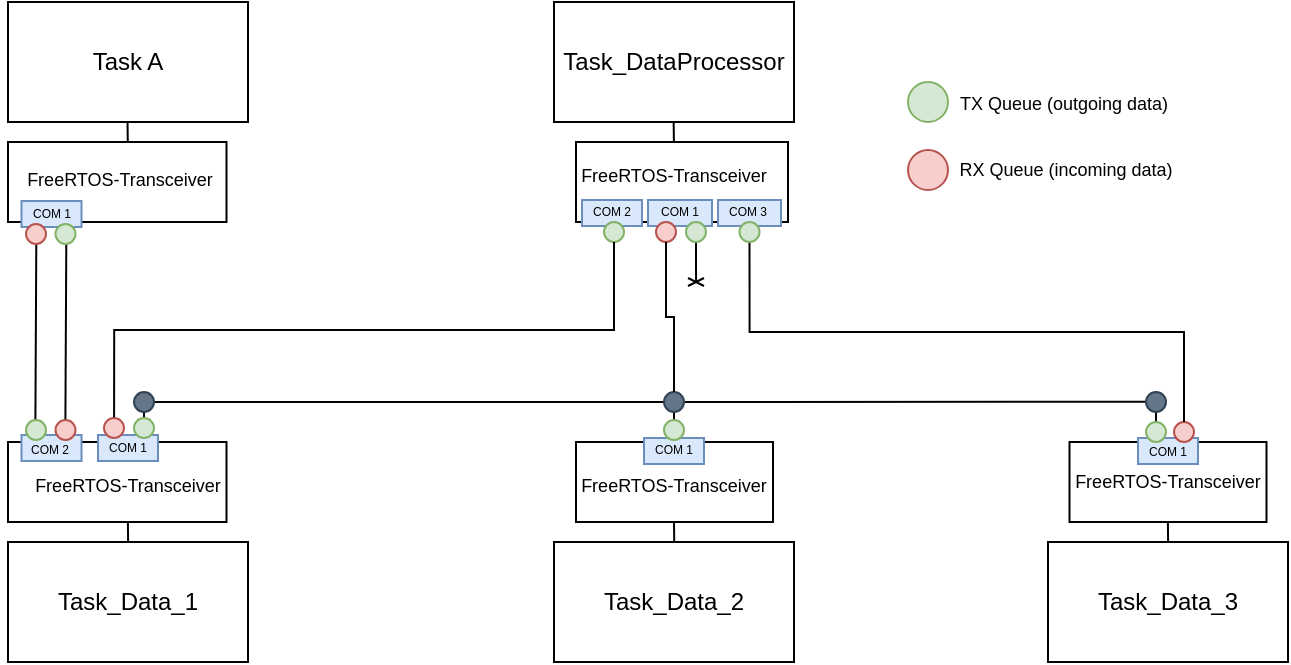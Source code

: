 <mxfile version="18.1.1" type="device" pages="2"><diagram id="V23tcs_X3Ky67yqNojFT" name="Page-1"><mxGraphModel dx="2062" dy="998" grid="0" gridSize="10" guides="1" tooltips="1" connect="1" arrows="1" fold="1" page="1" pageScale="1" pageWidth="827" pageHeight="1169" math="0" shadow="0"><root><mxCell id="0"/><mxCell id="1" parent="0"/><mxCell id="t3AZtbvC5eDyn3yBImsf-77" value="" style="endArrow=none;html=1;rounded=0;fontSize=9;exitX=0.47;exitY=-0.002;exitDx=0;exitDy=0;entryX=0.515;entryY=0.928;entryDx=0;entryDy=0;entryPerimeter=0;exitPerimeter=0;" parent="1" edge="1"><mxGeometry width="50" height="50" relative="1" as="geometry"><mxPoint x="108.7" y="528.98" as="sourcePoint"/><mxPoint x="109.15" y="440.28" as="targetPoint"/></mxGeometry></mxCell><mxCell id="t3AZtbvC5eDyn3yBImsf-76" value="" style="endArrow=none;html=1;rounded=0;fontSize=9;exitX=0.47;exitY=-0.002;exitDx=0;exitDy=0;entryX=0.515;entryY=0.928;entryDx=0;entryDy=0;entryPerimeter=0;exitPerimeter=0;" parent="1" source="t3AZtbvC5eDyn3yBImsf-74" target="t3AZtbvC5eDyn3yBImsf-72" edge="1"><mxGeometry width="50" height="50" relative="1" as="geometry"><mxPoint x="170" y="530" as="sourcePoint"/><mxPoint x="220" y="480" as="targetPoint"/></mxGeometry></mxCell><mxCell id="t3AZtbvC5eDyn3yBImsf-34" value="" style="endArrow=none;html=1;rounded=0;fontSize=9;entryX=0.5;entryY=1;entryDx=0;entryDy=0;exitX=0.503;exitY=0.443;exitDx=0;exitDy=0;exitPerimeter=0;" parent="1" edge="1"><mxGeometry width="50" height="50" relative="1" as="geometry"><mxPoint x="424.024" y="459.772" as="sourcePoint"/><mxPoint x="424" y="440" as="targetPoint"/></mxGeometry></mxCell><mxCell id="t3AZtbvC5eDyn3yBImsf-30" value="" style="endArrow=none;html=1;rounded=0;fontSize=9;exitX=0.5;exitY=0;exitDx=0;exitDy=0;" parent="1" edge="1"><mxGeometry width="50" height="50" relative="1" as="geometry"><mxPoint x="654" y="538.0" as="sourcePoint"/><mxPoint x="654" y="523.0" as="targetPoint"/></mxGeometry></mxCell><mxCell id="t3AZtbvC5eDyn3yBImsf-24" value="" style="endArrow=none;html=1;rounded=0;fontSize=9;exitX=0.5;exitY=0;exitDx=0;exitDy=0;entryX=0.5;entryY=1;entryDx=0;entryDy=0;" parent="1" source="t3AZtbvC5eDyn3yBImsf-22" target="t3AZtbvC5eDyn3yBImsf-25" edge="1"><mxGeometry width="50" height="50" relative="1" as="geometry"><mxPoint x="180" y="550" as="sourcePoint"/><mxPoint x="140" y="520" as="targetPoint"/></mxGeometry></mxCell><mxCell id="t3AZtbvC5eDyn3yBImsf-26" value="" style="endArrow=none;html=1;rounded=0;fontSize=9;exitX=0.5;exitY=0;exitDx=0;exitDy=0;" parent="1" source="t3AZtbvC5eDyn3yBImsf-23" edge="1"><mxGeometry width="50" height="50" relative="1" as="geometry"><mxPoint x="410" y="580" as="sourcePoint"/><mxPoint x="413" y="520" as="targetPoint"/></mxGeometry></mxCell><mxCell id="t3AZtbvC5eDyn3yBImsf-1" value="Task_DataProcessor" style="rounded=0;whiteSpace=wrap;html=1;" parent="1" vertex="1"><mxGeometry x="353" y="320" width="120" height="60" as="geometry"/></mxCell><mxCell id="t3AZtbvC5eDyn3yBImsf-2" value="Task_Data_2" style="rounded=0;whiteSpace=wrap;html=1;" parent="1" vertex="1"><mxGeometry x="353" y="590" width="120" height="60" as="geometry"/></mxCell><mxCell id="t3AZtbvC5eDyn3yBImsf-4" value="Task A" style="rounded=0;whiteSpace=wrap;html=1;" parent="1" vertex="1"><mxGeometry x="80" y="320" width="120" height="60" as="geometry"/></mxCell><mxCell id="t3AZtbvC5eDyn3yBImsf-5" value="" style="rounded=0;whiteSpace=wrap;html=1;" parent="1" vertex="1"><mxGeometry x="364" y="390" width="106" height="40" as="geometry"/></mxCell><mxCell id="t3AZtbvC5eDyn3yBImsf-6" value="&lt;span style=&quot;&quot;&gt;Task_Data_1&lt;/span&gt;" style="rounded=0;whiteSpace=wrap;html=1;" parent="1" vertex="1"><mxGeometry x="80" y="590" width="120" height="60" as="geometry"/></mxCell><mxCell id="t3AZtbvC5eDyn3yBImsf-7" value="&lt;span style=&quot;&quot;&gt;Task_Data_3&lt;/span&gt;" style="rounded=0;whiteSpace=wrap;html=1;" parent="1" vertex="1"><mxGeometry x="600" y="590" width="120" height="60" as="geometry"/></mxCell><mxCell id="t3AZtbvC5eDyn3yBImsf-8" value="" style="rounded=0;whiteSpace=wrap;html=1;" parent="1" vertex="1"><mxGeometry x="364" y="540" width="98.5" height="40" as="geometry"/></mxCell><mxCell id="t3AZtbvC5eDyn3yBImsf-10" value="" style="rounded=0;whiteSpace=wrap;html=1;" parent="1" vertex="1"><mxGeometry x="80" y="390" width="109.25" height="40" as="geometry"/></mxCell><mxCell id="t3AZtbvC5eDyn3yBImsf-12" value="" style="rounded=0;whiteSpace=wrap;html=1;" parent="1" vertex="1"><mxGeometry x="80" y="540" width="109.25" height="40" as="geometry"/></mxCell><mxCell id="t3AZtbvC5eDyn3yBImsf-13" value="" style="rounded=0;whiteSpace=wrap;html=1;" parent="1" vertex="1"><mxGeometry x="610.75" y="540" width="98.5" height="40" as="geometry"/></mxCell><mxCell id="t3AZtbvC5eDyn3yBImsf-14" value="" style="endArrow=none;html=1;rounded=0;fontSize=9;exitX=0.501;exitY=0.005;exitDx=0;exitDy=0;exitPerimeter=0;" parent="1" source="t3AZtbvC5eDyn3yBImsf-2" edge="1"><mxGeometry width="50" height="50" relative="1" as="geometry"><mxPoint x="480" y="560" as="sourcePoint"/><mxPoint x="413" y="580" as="targetPoint"/></mxGeometry></mxCell><mxCell id="t3AZtbvC5eDyn3yBImsf-15" value="" style="endArrow=none;html=1;rounded=0;fontSize=9;exitX=0.501;exitY=0.005;exitDx=0;exitDy=0;exitPerimeter=0;" parent="1" edge="1"><mxGeometry width="50" height="50" relative="1" as="geometry"><mxPoint x="140.06" y="590" as="sourcePoint"/><mxPoint x="139.94" y="579.7" as="targetPoint"/></mxGeometry></mxCell><mxCell id="t3AZtbvC5eDyn3yBImsf-16" value="" style="endArrow=none;html=1;rounded=0;fontSize=9;exitX=0.501;exitY=0.005;exitDx=0;exitDy=0;exitPerimeter=0;" parent="1" edge="1"><mxGeometry width="50" height="50" relative="1" as="geometry"><mxPoint x="660.06" y="590.3" as="sourcePoint"/><mxPoint x="659.94" y="580" as="targetPoint"/></mxGeometry></mxCell><mxCell id="t3AZtbvC5eDyn3yBImsf-17" value="" style="endArrow=none;html=1;rounded=0;fontSize=9;exitX=0.501;exitY=0.005;exitDx=0;exitDy=0;exitPerimeter=0;" parent="1" edge="1"><mxGeometry width="50" height="50" relative="1" as="geometry"><mxPoint x="139.88" y="390.0" as="sourcePoint"/><mxPoint x="139.76" y="379.7" as="targetPoint"/></mxGeometry></mxCell><mxCell id="t3AZtbvC5eDyn3yBImsf-19" value="" style="endArrow=none;html=1;rounded=0;fontSize=9;exitX=0.501;exitY=0.005;exitDx=0;exitDy=0;exitPerimeter=0;" parent="1" edge="1"><mxGeometry width="50" height="50" relative="1" as="geometry"><mxPoint x="412.95" y="390.3" as="sourcePoint"/><mxPoint x="412.83" y="380" as="targetPoint"/></mxGeometry></mxCell><mxCell id="t3AZtbvC5eDyn3yBImsf-21" value="" style="endArrow=none;html=1;rounded=0;fontSize=9;startArrow=none;entryX=0.859;entryY=0.49;entryDx=0;entryDy=0;entryPerimeter=0;" parent="1" source="t3AZtbvC5eDyn3yBImsf-25" target="t3AZtbvC5eDyn3yBImsf-29" edge="1"><mxGeometry width="50" height="50" relative="1" as="geometry"><mxPoint x="140" y="520" as="sourcePoint"/><mxPoint x="660" y="520" as="targetPoint"/></mxGeometry></mxCell><mxCell id="t3AZtbvC5eDyn3yBImsf-27" value="" style="ellipse;whiteSpace=wrap;html=1;aspect=fixed;fontSize=9;strokeColor=#314354;fillColor=#647687;fontColor=#ffffff;" parent="1" vertex="1"><mxGeometry x="408" y="515" width="10" height="10" as="geometry"/></mxCell><mxCell id="t3AZtbvC5eDyn3yBImsf-29" value="" style="ellipse;whiteSpace=wrap;html=1;aspect=fixed;fontSize=9;strokeColor=#314354;fillColor=#647687;fontColor=#ffffff;" parent="1" vertex="1"><mxGeometry x="649" y="515" width="10" height="10" as="geometry"/></mxCell><mxCell id="t3AZtbvC5eDyn3yBImsf-35" value="" style="shape=umlDestroy;whiteSpace=wrap;html=1;strokeWidth=1;fontSize=9;" parent="1" vertex="1"><mxGeometry x="420" y="458" width="8" height="4" as="geometry"/></mxCell><mxCell id="t3AZtbvC5eDyn3yBImsf-37" value="" style="rounded=0;whiteSpace=wrap;html=1;fontSize=9;strokeColor=#6c8ebf;strokeWidth=1;fillColor=#dae8fc;" parent="1" vertex="1"><mxGeometry x="400" y="419" width="32" height="13" as="geometry"/></mxCell><mxCell id="t3AZtbvC5eDyn3yBImsf-20" value="" style="ellipse;whiteSpace=wrap;html=1;aspect=fixed;fontSize=9;fillColor=#f8cecc;strokeColor=#b85450;" parent="1" vertex="1"><mxGeometry x="404" y="430" width="10" height="10" as="geometry"/></mxCell><mxCell id="t3AZtbvC5eDyn3yBImsf-33" value="" style="ellipse;whiteSpace=wrap;html=1;aspect=fixed;fontSize=9;fillColor=#d5e8d4;strokeColor=#82b366;" parent="1" vertex="1"><mxGeometry x="419" y="430" width="10" height="10" as="geometry"/></mxCell><mxCell id="t3AZtbvC5eDyn3yBImsf-40" value="" style="rounded=0;whiteSpace=wrap;html=1;fontSize=9;strokeColor=#6c8ebf;strokeWidth=1;fillColor=#dae8fc;" parent="1" vertex="1"><mxGeometry x="398" y="538" width="30" height="13" as="geometry"/></mxCell><mxCell id="t3AZtbvC5eDyn3yBImsf-41" value="" style="rounded=0;whiteSpace=wrap;html=1;fontSize=9;strokeColor=#6c8ebf;strokeWidth=1;fillColor=#dae8fc;" parent="1" vertex="1"><mxGeometry x="645" y="538" width="30" height="13" as="geometry"/></mxCell><mxCell id="t3AZtbvC5eDyn3yBImsf-42" value="" style="rounded=0;whiteSpace=wrap;html=1;fontSize=9;strokeColor=#6c8ebf;strokeWidth=1;fillColor=#dae8fc;" parent="1" vertex="1"><mxGeometry x="125" y="536.5" width="30" height="13" as="geometry"/></mxCell><mxCell id="t3AZtbvC5eDyn3yBImsf-22" value="" style="ellipse;whiteSpace=wrap;html=1;aspect=fixed;fontSize=9;fillColor=#d5e8d4;strokeColor=#82b366;" parent="1" vertex="1"><mxGeometry x="143" y="528" width="10" height="10" as="geometry"/></mxCell><mxCell id="t3AZtbvC5eDyn3yBImsf-43" value="&lt;font style=&quot;font-size: 6px;&quot;&gt;COM 1&lt;/font&gt;" style="text;html=1;strokeColor=none;fillColor=none;align=center;verticalAlign=middle;whiteSpace=wrap;rounded=0;fontSize=9;" parent="1" vertex="1"><mxGeometry x="125" y="532" width="30" height="20" as="geometry"/></mxCell><mxCell id="t3AZtbvC5eDyn3yBImsf-25" value="" style="ellipse;whiteSpace=wrap;html=1;aspect=fixed;fontSize=9;strokeColor=#314354;fillColor=#647687;fontColor=#ffffff;" parent="1" vertex="1"><mxGeometry x="143" y="515" width="10" height="10" as="geometry"/></mxCell><mxCell id="t3AZtbvC5eDyn3yBImsf-46" style="edgeStyle=orthogonalEdgeStyle;rounded=0;orthogonalLoop=1;jettySize=auto;html=1;exitX=0.5;exitY=0;exitDx=0;exitDy=0;entryX=0.487;entryY=0.039;entryDx=0;entryDy=0;entryPerimeter=0;fontSize=6;" parent="1" source="t3AZtbvC5eDyn3yBImsf-43" target="t3AZtbvC5eDyn3yBImsf-43" edge="1"><mxGeometry relative="1" as="geometry"/></mxCell><mxCell id="t3AZtbvC5eDyn3yBImsf-47" value="&lt;font style=&quot;font-size: 9px;&quot;&gt;FreeRTOS-Transceiver&lt;/font&gt;" style="text;html=1;strokeColor=none;fillColor=none;align=center;verticalAlign=middle;whiteSpace=wrap;rounded=0;fontSize=7;" parent="1" vertex="1"><mxGeometry x="76" y="394" width="120" height="30" as="geometry"/></mxCell><mxCell id="t3AZtbvC5eDyn3yBImsf-48" value="&lt;font style=&quot;font-size: 9px;&quot;&gt;FreeRTOS-Transceiver&lt;/font&gt;" style="text;html=1;strokeColor=none;fillColor=none;align=center;verticalAlign=middle;whiteSpace=wrap;rounded=0;fontSize=7;" parent="1" vertex="1"><mxGeometry x="600" y="545" width="120" height="30" as="geometry"/></mxCell><mxCell id="t3AZtbvC5eDyn3yBImsf-49" value="&lt;font style=&quot;font-size: 9px;&quot;&gt;FreeRTOS-Transceiver&lt;/font&gt;" style="text;html=1;strokeColor=none;fillColor=none;align=center;verticalAlign=middle;whiteSpace=wrap;rounded=0;fontSize=7;" parent="1" vertex="1"><mxGeometry x="353" y="546.5" width="120" height="30" as="geometry"/></mxCell><mxCell id="t3AZtbvC5eDyn3yBImsf-50" value="&lt;font style=&quot;font-size: 9px;&quot;&gt;FreeRTOS-Transceiver&lt;/font&gt;" style="text;html=1;strokeColor=none;fillColor=none;align=center;verticalAlign=middle;whiteSpace=wrap;rounded=0;fontSize=7;" parent="1" vertex="1"><mxGeometry x="80" y="546.5" width="120" height="30" as="geometry"/></mxCell><mxCell id="t3AZtbvC5eDyn3yBImsf-51" value="&lt;font style=&quot;font-size: 9px;&quot;&gt;FreeRTOS-Transceiver&lt;/font&gt;" style="text;html=1;strokeColor=none;fillColor=none;align=center;verticalAlign=middle;whiteSpace=wrap;rounded=0;fontSize=7;" parent="1" vertex="1"><mxGeometry x="353" y="392" width="120" height="30" as="geometry"/></mxCell><mxCell id="t3AZtbvC5eDyn3yBImsf-23" value="" style="ellipse;whiteSpace=wrap;html=1;aspect=fixed;fontSize=9;fillColor=#d5e8d4;strokeColor=#82b366;" parent="1" vertex="1"><mxGeometry x="408" y="529" width="10" height="10" as="geometry"/></mxCell><mxCell id="t3AZtbvC5eDyn3yBImsf-52" value="&lt;font style=&quot;font-size: 6px;&quot;&gt;COM 1&lt;/font&gt;" style="text;html=1;strokeColor=none;fillColor=none;align=center;verticalAlign=middle;whiteSpace=wrap;rounded=0;fontSize=9;" parent="1" vertex="1"><mxGeometry x="398" y="533" width="30" height="20" as="geometry"/></mxCell><mxCell id="t3AZtbvC5eDyn3yBImsf-53" value="" style="ellipse;whiteSpace=wrap;html=1;aspect=fixed;fontSize=9;fillColor=#f8cecc;strokeColor=#b85450;" parent="1" vertex="1"><mxGeometry x="128" y="528" width="10" height="10" as="geometry"/></mxCell><mxCell id="t3AZtbvC5eDyn3yBImsf-54" value="" style="rounded=0;whiteSpace=wrap;html=1;fontSize=9;strokeColor=#6c8ebf;strokeWidth=1;fillColor=#dae8fc;" parent="1" vertex="1"><mxGeometry x="367" y="419" width="30" height="13" as="geometry"/></mxCell><mxCell id="t3AZtbvC5eDyn3yBImsf-55" value="" style="ellipse;whiteSpace=wrap;html=1;aspect=fixed;fontSize=9;fillColor=#d5e8d4;strokeColor=#82b366;" parent="1" vertex="1"><mxGeometry x="378" y="430" width="10" height="10" as="geometry"/></mxCell><mxCell id="t3AZtbvC5eDyn3yBImsf-56" value="" style="endArrow=none;html=1;rounded=0;fontSize=9;exitX=0.505;exitY=-0.043;exitDx=0;exitDy=0;exitPerimeter=0;entryX=0.5;entryY=1;entryDx=0;entryDy=0;edgeStyle=orthogonalEdgeStyle;" parent="1" source="t3AZtbvC5eDyn3yBImsf-53" target="t3AZtbvC5eDyn3yBImsf-55" edge="1"><mxGeometry width="50" height="50" relative="1" as="geometry"><mxPoint x="310" y="420" as="sourcePoint"/><mxPoint x="360" y="370" as="targetPoint"/></mxGeometry></mxCell><mxCell id="t3AZtbvC5eDyn3yBImsf-28" value="" style="ellipse;whiteSpace=wrap;html=1;aspect=fixed;fontSize=9;fillColor=#d5e8d4;strokeColor=#82b366;" parent="1" vertex="1"><mxGeometry x="649" y="530" width="10" height="10" as="geometry"/></mxCell><mxCell id="t3AZtbvC5eDyn3yBImsf-58" value="&lt;font style=&quot;font-size: 6px;&quot;&gt;COM 1&lt;/font&gt;" style="text;html=1;strokeColor=none;fillColor=none;align=center;verticalAlign=middle;whiteSpace=wrap;rounded=0;fontSize=9;" parent="1" vertex="1"><mxGeometry x="645" y="533.5" width="30" height="20" as="geometry"/></mxCell><mxCell id="t3AZtbvC5eDyn3yBImsf-59" value="" style="rounded=0;whiteSpace=wrap;html=1;fontSize=9;strokeColor=#6c8ebf;strokeWidth=1;fillColor=#dae8fc;" parent="1" vertex="1"><mxGeometry x="435" y="419" width="31.5" height="13" as="geometry"/></mxCell><mxCell id="t3AZtbvC5eDyn3yBImsf-60" value="" style="endArrow=none;html=1;rounded=0;fontSize=9;entryX=0.5;entryY=1;entryDx=0;entryDy=0;edgeStyle=orthogonalEdgeStyle;" parent="1" source="t3AZtbvC5eDyn3yBImsf-27" target="t3AZtbvC5eDyn3yBImsf-20" edge="1"><mxGeometry width="50" height="50" relative="1" as="geometry"><mxPoint x="408.0" y="520" as="sourcePoint"/><mxPoint x="411" y="440" as="targetPoint"/></mxGeometry></mxCell><mxCell id="t3AZtbvC5eDyn3yBImsf-61" value="" style="ellipse;whiteSpace=wrap;html=1;aspect=fixed;fontSize=9;fillColor=#f8cecc;strokeColor=#b85450;" parent="1" vertex="1"><mxGeometry x="663" y="530" width="10" height="10" as="geometry"/></mxCell><mxCell id="t3AZtbvC5eDyn3yBImsf-63" value="" style="endArrow=none;html=1;rounded=0;fontSize=9;entryX=0.5;entryY=0;entryDx=0;entryDy=0;exitX=0.5;exitY=1;exitDx=0;exitDy=0;edgeStyle=orthogonalEdgeStyle;" parent="1" source="t3AZtbvC5eDyn3yBImsf-64" target="t3AZtbvC5eDyn3yBImsf-61" edge="1"><mxGeometry width="50" height="50" relative="1" as="geometry"><mxPoint x="470" y="440" as="sourcePoint"/><mxPoint x="520" y="390" as="targetPoint"/></mxGeometry></mxCell><mxCell id="t3AZtbvC5eDyn3yBImsf-64" value="" style="ellipse;whiteSpace=wrap;html=1;aspect=fixed;fontSize=9;fillColor=#d5e8d4;strokeColor=#82b366;" parent="1" vertex="1"><mxGeometry x="445.75" y="430" width="10" height="10" as="geometry"/></mxCell><mxCell id="t3AZtbvC5eDyn3yBImsf-65" value="&lt;font style=&quot;font-size: 6px;&quot;&gt;COM 1&lt;/font&gt;" style="text;html=1;strokeColor=none;fillColor=none;align=center;verticalAlign=middle;whiteSpace=wrap;rounded=0;fontSize=9;" parent="1" vertex="1"><mxGeometry x="401" y="413.5" width="30" height="20" as="geometry"/></mxCell><mxCell id="t3AZtbvC5eDyn3yBImsf-66" value="&lt;font style=&quot;font-size: 6px;&quot;&gt;COM 2&lt;/font&gt;" style="text;html=1;strokeColor=none;fillColor=none;align=center;verticalAlign=middle;whiteSpace=wrap;rounded=0;fontSize=9;" parent="1" vertex="1"><mxGeometry x="367" y="413.5" width="30" height="20" as="geometry"/></mxCell><mxCell id="t3AZtbvC5eDyn3yBImsf-67" value="&lt;font style=&quot;font-size: 6px;&quot;&gt;COM 3&lt;/font&gt;" style="text;html=1;strokeColor=none;fillColor=none;align=center;verticalAlign=middle;whiteSpace=wrap;rounded=0;fontSize=9;" parent="1" vertex="1"><mxGeometry x="435" y="413.5" width="30" height="20" as="geometry"/></mxCell><mxCell id="t3AZtbvC5eDyn3yBImsf-69" value="" style="rounded=0;whiteSpace=wrap;html=1;fontSize=9;strokeColor=#6c8ebf;strokeWidth=1;fillColor=#dae8fc;" parent="1" vertex="1"><mxGeometry x="86.75" y="536.5" width="30" height="13" as="geometry"/></mxCell><mxCell id="t3AZtbvC5eDyn3yBImsf-71" value="" style="rounded=0;whiteSpace=wrap;html=1;fontSize=9;strokeColor=#6c8ebf;strokeWidth=1;fillColor=#dae8fc;" parent="1" vertex="1"><mxGeometry x="86.75" y="419.5" width="30" height="13" as="geometry"/></mxCell><mxCell id="t3AZtbvC5eDyn3yBImsf-72" value="" style="ellipse;whiteSpace=wrap;html=1;aspect=fixed;fontSize=9;fillColor=#f8cecc;strokeColor=#b85450;" parent="1" vertex="1"><mxGeometry x="89" y="431" width="10" height="10" as="geometry"/></mxCell><mxCell id="t3AZtbvC5eDyn3yBImsf-73" value="" style="ellipse;whiteSpace=wrap;html=1;aspect=fixed;fontSize=9;fillColor=#f8cecc;strokeColor=#b85450;" parent="1" vertex="1"><mxGeometry x="103.75" y="529" width="10" height="10" as="geometry"/></mxCell><mxCell id="t3AZtbvC5eDyn3yBImsf-74" value="" style="ellipse;whiteSpace=wrap;html=1;aspect=fixed;fontSize=9;fillColor=#d5e8d4;strokeColor=#82b366;" parent="1" vertex="1"><mxGeometry x="89" y="529" width="10" height="10" as="geometry"/></mxCell><mxCell id="t3AZtbvC5eDyn3yBImsf-75" value="" style="ellipse;whiteSpace=wrap;html=1;aspect=fixed;fontSize=9;fillColor=#d5e8d4;strokeColor=#82b366;" parent="1" vertex="1"><mxGeometry x="103.75" y="431" width="10" height="10" as="geometry"/></mxCell><mxCell id="t3AZtbvC5eDyn3yBImsf-78" value="&lt;font style=&quot;font-size: 6px;&quot;&gt;COM 1&lt;/font&gt;" style="text;html=1;strokeColor=none;fillColor=none;align=center;verticalAlign=middle;whiteSpace=wrap;rounded=0;fontSize=9;" parent="1" vertex="1"><mxGeometry x="86.75" y="414.5" width="30" height="20" as="geometry"/></mxCell><mxCell id="t3AZtbvC5eDyn3yBImsf-79" value="&lt;font style=&quot;font-size: 6px;&quot;&gt;COM 2&lt;/font&gt;" style="text;html=1;strokeColor=none;fillColor=none;align=center;verticalAlign=middle;whiteSpace=wrap;rounded=0;fontSize=9;" parent="1" vertex="1"><mxGeometry x="85.75" y="532.5" width="30" height="20" as="geometry"/></mxCell><mxCell id="t3AZtbvC5eDyn3yBImsf-80" value="" style="ellipse;whiteSpace=wrap;html=1;aspect=fixed;fontSize=9;fillColor=#d5e8d4;strokeColor=#82b366;" parent="1" vertex="1"><mxGeometry x="530" y="360" width="20" height="20" as="geometry"/></mxCell><mxCell id="t3AZtbvC5eDyn3yBImsf-81" value="TX Queue (outgoing data)" style="text;html=1;strokeColor=none;fillColor=none;align=center;verticalAlign=middle;whiteSpace=wrap;rounded=0;fontSize=9;" parent="1" vertex="1"><mxGeometry x="553" y="356" width="110" height="30" as="geometry"/></mxCell><mxCell id="t3AZtbvC5eDyn3yBImsf-82" value="" style="ellipse;whiteSpace=wrap;html=1;aspect=fixed;fontSize=9;fillColor=#f8cecc;strokeColor=#b85450;" parent="1" vertex="1"><mxGeometry x="530" y="394" width="20" height="20" as="geometry"/></mxCell><mxCell id="t3AZtbvC5eDyn3yBImsf-83" value="RX Queue (incoming data)" style="text;html=1;strokeColor=none;fillColor=none;align=center;verticalAlign=middle;whiteSpace=wrap;rounded=0;fontSize=9;" parent="1" vertex="1"><mxGeometry x="554" y="389" width="110" height="30" as="geometry"/></mxCell></root></mxGraphModel></diagram><diagram id="GUcmQM1r_F14zEUK4SD0" name="Page-2"><mxGraphModel dx="1422" dy="688" grid="0" gridSize="10" guides="1" tooltips="1" connect="1" arrows="1" fold="1" page="1" pageScale="1" pageWidth="827" pageHeight="1169" math="0" shadow="0"><root><mxCell id="0"/><mxCell id="1" parent="0"/><mxCell id="Y6uSQFUf32ZjUMB77GQZ-105" value="" style="rounded=0;whiteSpace=wrap;html=1;fontSize=7;strokeColor=#000000;strokeWidth=1;" parent="1" vertex="1"><mxGeometry x="332" y="308" width="462" height="254" as="geometry"/></mxCell><mxCell id="Y6uSQFUf32ZjUMB77GQZ-103" value="" style="endArrow=none;html=1;rounded=0;fontSize=7;strokeWidth=1;entryX=1;entryY=0.5;entryDx=0;entryDy=0;exitX=0.25;exitY=0;exitDx=0;exitDy=0;edgeStyle=orthogonalEdgeStyle;" parent="1" source="Y6uSQFUf32ZjUMB77GQZ-69" target="Y6uSQFUf32ZjUMB77GQZ-102" edge="1"><mxGeometry width="50" height="50" relative="1" as="geometry"><mxPoint x="494" y="412" as="sourcePoint"/><mxPoint x="544" y="362" as="targetPoint"/><Array as="points"><mxPoint x="570" y="380"/><mxPoint x="570" y="337"/></Array></mxGeometry></mxCell><mxCell id="Y6uSQFUf32ZjUMB77GQZ-104" value="" style="endArrow=none;html=1;rounded=0;fontSize=7;strokeWidth=1;entryX=1;entryY=0.5;entryDx=0;entryDy=0;exitX=0.75;exitY=0;exitDx=0;exitDy=0;edgeStyle=orthogonalEdgeStyle;" parent="1" source="Y6uSQFUf32ZjUMB77GQZ-69" target="Y6uSQFUf32ZjUMB77GQZ-101" edge="1"><mxGeometry width="50" height="50" relative="1" as="geometry"><mxPoint x="576.5" y="389.59" as="sourcePoint"/><mxPoint x="533" y="347.25" as="targetPoint"/><Array as="points"><mxPoint x="566" y="380"/><mxPoint x="566" y="358"/></Array></mxGeometry></mxCell><mxCell id="Y6uSQFUf32ZjUMB77GQZ-99" value="" style="endArrow=none;html=1;rounded=0;fontSize=13;strokeWidth=1;entryX=0.006;entryY=0.104;entryDx=0;entryDy=0;entryPerimeter=0;exitX=1;exitY=0.5;exitDx=0;exitDy=0;edgeStyle=orthogonalEdgeStyle;" parent="1" edge="1"><mxGeometry width="50" height="50" relative="1" as="geometry"><mxPoint x="571" y="431.44" as="sourcePoint"/><mxPoint x="577.054" y="431.556" as="targetPoint"/></mxGeometry></mxCell><mxCell id="Y6uSQFUf32ZjUMB77GQZ-97" value="" style="endArrow=none;html=1;rounded=0;fontSize=13;strokeWidth=1;entryX=0.006;entryY=0.104;entryDx=0;entryDy=0;entryPerimeter=0;exitX=1;exitY=0.5;exitDx=0;exitDy=0;edgeStyle=orthogonalEdgeStyle;" parent="1" source="Y6uSQFUf32ZjUMB77GQZ-69" target="Y6uSQFUf32ZjUMB77GQZ-95" edge="1"><mxGeometry width="50" height="50" relative="1" as="geometry"><mxPoint x="515" y="413" as="sourcePoint"/><mxPoint x="565" y="363" as="targetPoint"/></mxGeometry></mxCell><mxCell id="Y6uSQFUf32ZjUMB77GQZ-2" value="" style="endArrow=none;html=1;rounded=0;fontSize=9;exitX=0.517;exitY=0.989;exitDx=0;exitDy=0;entryX=0.513;entryY=0.056;entryDx=0;entryDy=0;entryPerimeter=0;exitPerimeter=0;" parent="1" source="ds4EEiAIaRxpVACgLVeW-1" target="Y6uSQFUf32ZjUMB77GQZ-1" edge="1"><mxGeometry width="50" height="50" relative="1" as="geometry"><mxPoint x="114" y="455" as="sourcePoint"/><mxPoint x="164" y="405" as="targetPoint"/></mxGeometry></mxCell><mxCell id="t8kxoeQgTJdES95I2dhL-1" value="Task C" style="rounded=0;whiteSpace=wrap;html=1;" parent="1" vertex="1"><mxGeometry x="64.0" y="502" width="124" height="61" as="geometry"/></mxCell><mxCell id="t8kxoeQgTJdES95I2dhL-2" value="Task A" style="rounded=0;whiteSpace=wrap;html=1;" parent="1" vertex="1"><mxGeometry x="64.0" y="308" width="124" height="61" as="geometry"/></mxCell><mxCell id="t8kxoeQgTJdES95I2dhL-3" value="" style="rounded=0;whiteSpace=wrap;html=1;" parent="1" vertex="1"><mxGeometry x="72.75" y="375" width="109.25" height="40" as="geometry"/></mxCell><mxCell id="t8kxoeQgTJdES95I2dhL-4" value="" style="rounded=0;whiteSpace=wrap;html=1;" parent="1" vertex="1"><mxGeometry x="72.75" y="452" width="109.25" height="40" as="geometry"/></mxCell><mxCell id="t8kxoeQgTJdES95I2dhL-5" value="&lt;font style=&quot;font-size: 9px;&quot;&gt;FreeRTOS-Transceiver&lt;/font&gt;" style="text;html=1;strokeColor=none;fillColor=none;align=center;verticalAlign=middle;whiteSpace=wrap;rounded=0;fontSize=7;" parent="1" vertex="1"><mxGeometry x="68" y="380" width="120" height="30" as="geometry"/></mxCell><mxCell id="t8kxoeQgTJdES95I2dhL-6" value="&lt;font style=&quot;font-size: 9px;&quot;&gt;FreeRTOS-Transceiver&lt;/font&gt;" style="text;html=1;strokeColor=none;fillColor=none;align=center;verticalAlign=middle;whiteSpace=wrap;rounded=0;fontSize=7;" parent="1" vertex="1"><mxGeometry x="67.37" y="457" width="120" height="30" as="geometry"/></mxCell><mxCell id="t8kxoeQgTJdES95I2dhL-7" value="" style="endArrow=none;html=1;rounded=0;fontSize=9;exitX=0.503;exitY=0.008;exitDx=0;exitDy=0;exitPerimeter=0;entryX=0.492;entryY=1.003;entryDx=0;entryDy=0;entryPerimeter=0;" parent="1" source="t8kxoeQgTJdES95I2dhL-1" target="t8kxoeQgTJdES95I2dhL-4" edge="1"><mxGeometry width="50" height="50" relative="1" as="geometry"><mxPoint x="373.37" y="458" as="sourcePoint"/><mxPoint x="423.37" y="408" as="targetPoint"/></mxGeometry></mxCell><mxCell id="Pb72JlCnPzZdCZoWI5yt-2" value="" style="endArrow=none;html=1;rounded=0;fontSize=9;exitX=0.503;exitY=0.008;exitDx=0;exitDy=0;exitPerimeter=0;entryX=0.511;entryY=1;entryDx=0;entryDy=0;entryPerimeter=0;" parent="1" target="t8kxoeQgTJdES95I2dhL-2" edge="1"><mxGeometry width="50" height="50" relative="1" as="geometry"><mxPoint x="127.302" y="374.998" as="sourcePoint"/><mxPoint x="127.431" y="364.63" as="targetPoint"/></mxGeometry></mxCell><mxCell id="MA6dac7PTxYlYesa6uWT-1" value="" style="rounded=0;whiteSpace=wrap;html=1;fontSize=9;strokeColor=#6c8ebf;strokeWidth=1;fillColor=#dae8fc;" parent="1" vertex="1"><mxGeometry x="113" y="410" width="30" height="13" as="geometry"/></mxCell><mxCell id="MA6dac7PTxYlYesa6uWT-2" value="" style="rounded=0;whiteSpace=wrap;html=1;fontSize=9;strokeColor=#6c8ebf;strokeWidth=1;fillColor=#dae8fc;" parent="1" vertex="1"><mxGeometry x="113" y="444" width="30" height="13" as="geometry"/></mxCell><mxCell id="AvoNVQP9L-AMajfsX_Jf-1" value="&lt;font style=&quot;font-size: 6px;&quot;&gt;COM 1&lt;/font&gt;" style="text;html=1;strokeColor=none;fillColor=none;align=center;verticalAlign=middle;whiteSpace=wrap;rounded=0;fontSize=9;" parent="1" vertex="1"><mxGeometry x="113" y="404.5" width="30" height="20" as="geometry"/></mxCell><mxCell id="AvoNVQP9L-AMajfsX_Jf-2" value="&lt;font style=&quot;font-size: 6px;&quot;&gt;COM 1&lt;/font&gt;" style="text;html=1;strokeColor=none;fillColor=none;align=center;verticalAlign=middle;whiteSpace=wrap;rounded=0;fontSize=9;" parent="1" vertex="1"><mxGeometry x="113" y="439" width="30" height="20" as="geometry"/></mxCell><mxCell id="ds4EEiAIaRxpVACgLVeW-1" value="" style="ellipse;whiteSpace=wrap;html=1;aspect=fixed;fontSize=9;fillColor=#d5e8d4;strokeColor=#82b366;" parent="1" vertex="1"><mxGeometry x="122.37" y="421" width="10" height="10" as="geometry"/></mxCell><mxCell id="Y6uSQFUf32ZjUMB77GQZ-1" value="" style="ellipse;whiteSpace=wrap;html=1;aspect=fixed;fontSize=9;fillColor=#f8cecc;strokeColor=#b85450;" parent="1" vertex="1"><mxGeometry x="122.37" y="435" width="10" height="10" as="geometry"/></mxCell><mxCell id="Y6uSQFUf32ZjUMB77GQZ-3" value="" style="endArrow=none;dashed=1;html=1;dashPattern=1 3;strokeWidth=2;rounded=0;fontSize=9;exitX=1;exitY=0;exitDx=0;exitDy=0;entryX=0.001;entryY=0.512;entryDx=0;entryDy=0;entryPerimeter=0;" parent="1" source="t8kxoeQgTJdES95I2dhL-4" edge="1"><mxGeometry width="50" height="50" relative="1" as="geometry"><mxPoint x="235" y="505" as="sourcePoint"/><mxPoint x="332.389" y="436.536" as="targetPoint"/></mxGeometry></mxCell><mxCell id="Y6uSQFUf32ZjUMB77GQZ-6" value="" style="rounded=0;whiteSpace=wrap;html=1;fontSize=9;strokeColor=#000000;strokeWidth=1;" parent="1" vertex="1"><mxGeometry x="593" y="383.5" width="164" height="10" as="geometry"/></mxCell><mxCell id="Y6uSQFUf32ZjUMB77GQZ-7" value="Task B" style="rounded=0;whiteSpace=wrap;html=1;" parent="1" vertex="1"><mxGeometry x="197" y="308" width="124" height="61" as="geometry"/></mxCell><mxCell id="Y6uSQFUf32ZjUMB77GQZ-8" value="" style="rounded=0;whiteSpace=wrap;html=1;" parent="1" vertex="1"><mxGeometry x="204.37" y="375" width="109.25" height="40" as="geometry"/></mxCell><mxCell id="Y6uSQFUf32ZjUMB77GQZ-9" value="" style="rounded=0;whiteSpace=wrap;html=1;fontSize=9;strokeColor=#6c8ebf;strokeWidth=1;fillColor=#dae8fc;" parent="1" vertex="1"><mxGeometry x="148" y="444" width="30" height="13" as="geometry"/></mxCell><mxCell id="Y6uSQFUf32ZjUMB77GQZ-10" value="&lt;font style=&quot;font-size: 6px;&quot;&gt;COM 2&lt;/font&gt;" style="text;html=1;strokeColor=none;fillColor=none;align=center;verticalAlign=middle;whiteSpace=wrap;rounded=0;fontSize=9;" parent="1" vertex="1"><mxGeometry x="148" y="439" width="30" height="20" as="geometry"/></mxCell><mxCell id="Y6uSQFUf32ZjUMB77GQZ-11" value="" style="ellipse;whiteSpace=wrap;html=1;aspect=fixed;fontSize=9;fillColor=#f8cecc;strokeColor=#b85450;" parent="1" vertex="1"><mxGeometry x="158" y="435" width="10" height="10" as="geometry"/></mxCell><mxCell id="Y6uSQFUf32ZjUMB77GQZ-12" value="" style="rounded=0;whiteSpace=wrap;html=1;fontSize=9;strokeColor=#6c8ebf;strokeWidth=1;fillColor=#dae8fc;" parent="1" vertex="1"><mxGeometry x="214" y="408" width="30" height="13" as="geometry"/></mxCell><mxCell id="Y6uSQFUf32ZjUMB77GQZ-13" value="&lt;font style=&quot;font-size: 9px;&quot;&gt;FreeRTOS-Transceiver&lt;/font&gt;" style="text;html=1;strokeColor=none;fillColor=none;align=center;verticalAlign=middle;whiteSpace=wrap;rounded=0;fontSize=7;" parent="1" vertex="1"><mxGeometry x="201" y="380" width="120" height="30" as="geometry"/></mxCell><mxCell id="Y6uSQFUf32ZjUMB77GQZ-14" value="&lt;font style=&quot;font-size: 6px;&quot;&gt;COM 1&lt;/font&gt;" style="text;html=1;strokeColor=none;fillColor=none;align=center;verticalAlign=middle;whiteSpace=wrap;rounded=0;fontSize=9;" parent="1" vertex="1"><mxGeometry x="214" y="403" width="30" height="20" as="geometry"/></mxCell><mxCell id="Y6uSQFUf32ZjUMB77GQZ-15" value="" style="ellipse;whiteSpace=wrap;html=1;aspect=fixed;fontSize=9;fillColor=#d5e8d4;strokeColor=#82b366;" parent="1" vertex="1"><mxGeometry x="224" y="419" width="10" height="10" as="geometry"/></mxCell><mxCell id="Y6uSQFUf32ZjUMB77GQZ-17" value="" style="endArrow=none;html=1;rounded=0;fontSize=9;exitX=0.5;exitY=0;exitDx=0;exitDy=0;entryX=0.5;entryY=1;entryDx=0;entryDy=0;edgeStyle=orthogonalEdgeStyle;" parent="1" source="Y6uSQFUf32ZjUMB77GQZ-11" target="Y6uSQFUf32ZjUMB77GQZ-15" edge="1"><mxGeometry width="50" height="50" relative="1" as="geometry"><mxPoint x="182" y="461" as="sourcePoint"/><mxPoint x="232" y="411" as="targetPoint"/></mxGeometry></mxCell><mxCell id="Y6uSQFUf32ZjUMB77GQZ-20" value="" style="rounded=0;whiteSpace=wrap;html=1;fontSize=9;strokeColor=#6c8ebf;strokeWidth=1;fillColor=#dae8fc;" parent="1" vertex="1"><mxGeometry x="354" y="380.5" width="30" height="13" as="geometry"/></mxCell><mxCell id="Y6uSQFUf32ZjUMB77GQZ-18" value="&lt;font style=&quot;font-size: 6px;&quot;&gt;COM 1&lt;/font&gt;" style="text;html=1;strokeColor=none;fillColor=none;align=center;verticalAlign=middle;whiteSpace=wrap;rounded=0;fontSize=9;" parent="1" vertex="1"><mxGeometry x="354" y="376" width="30" height="20" as="geometry"/></mxCell><mxCell id="Y6uSQFUf32ZjUMB77GQZ-21" value="" style="rounded=1;whiteSpace=wrap;html=1;fontSize=9;strokeColor=#000000;strokeWidth=1;" parent="1" vertex="1"><mxGeometry x="598" y="386" width="18" height="5" as="geometry"/></mxCell><mxCell id="Y6uSQFUf32ZjUMB77GQZ-22" value="" style="rounded=1;whiteSpace=wrap;html=1;fontSize=9;strokeColor=#000000;strokeWidth=1;" parent="1" vertex="1"><mxGeometry x="621" y="386" width="18" height="5" as="geometry"/></mxCell><mxCell id="Y6uSQFUf32ZjUMB77GQZ-23" value="" style="rounded=1;whiteSpace=wrap;html=1;fontSize=9;strokeColor=#000000;strokeWidth=1;" parent="1" vertex="1"><mxGeometry x="644" y="386" width="18" height="5" as="geometry"/></mxCell><mxCell id="Y6uSQFUf32ZjUMB77GQZ-24" value=".&lt;span style=&quot;white-space: pre;&quot;&gt;&#9;&lt;/span&gt;.&lt;span style=&quot;white-space: pre;&quot;&gt;&#9;&lt;/span&gt;.&lt;span style=&quot;white-space: pre;&quot;&gt;&#9;&lt;/span&gt;" style="text;html=1;strokeColor=none;fillColor=none;align=center;verticalAlign=middle;whiteSpace=wrap;rounded=0;fontSize=9;" parent="1" vertex="1"><mxGeometry x="668" y="372" width="60" height="30" as="geometry"/></mxCell><mxCell id="Y6uSQFUf32ZjUMB77GQZ-25" value="" style="rounded=1;whiteSpace=wrap;html=1;fontSize=9;strokeColor=#000000;strokeWidth=1;" parent="1" vertex="1"><mxGeometry x="734" y="386" width="18" height="5" as="geometry"/></mxCell><mxCell id="Y6uSQFUf32ZjUMB77GQZ-26" value="&lt;b&gt;RX Queue&lt;/b&gt;" style="text;html=1;strokeColor=none;fillColor=none;align=center;verticalAlign=middle;whiteSpace=wrap;rounded=0;fontSize=9;" parent="1" vertex="1"><mxGeometry x="644" y="361" width="60" height="30" as="geometry"/></mxCell><mxCell id="Y6uSQFUf32ZjUMB77GQZ-27" value="[n]" style="text;html=1;strokeColor=none;fillColor=none;align=center;verticalAlign=middle;whiteSpace=wrap;rounded=0;fontSize=9;" parent="1" vertex="1"><mxGeometry x="714" y="385.5" width="60" height="30" as="geometry"/></mxCell><mxCell id="Y6uSQFUf32ZjUMB77GQZ-28" value="[0]" style="text;html=1;strokeColor=none;fillColor=none;align=center;verticalAlign=middle;whiteSpace=wrap;rounded=0;fontSize=9;" parent="1" vertex="1"><mxGeometry x="594" y="385" width="28" height="30" as="geometry"/></mxCell><mxCell id="Y6uSQFUf32ZjUMB77GQZ-29" value="[1]" style="text;html=1;strokeColor=none;fillColor=none;align=center;verticalAlign=middle;whiteSpace=wrap;rounded=0;fontSize=9;" parent="1" vertex="1"><mxGeometry x="600" y="385" width="60" height="30" as="geometry"/></mxCell><mxCell id="Y6uSQFUf32ZjUMB77GQZ-31" value="[n-1]" style="text;html=1;strokeColor=none;fillColor=none;align=center;verticalAlign=middle;whiteSpace=wrap;rounded=0;fontSize=9;" parent="1" vertex="1"><mxGeometry x="691" y="385.5" width="60" height="30" as="geometry"/></mxCell><mxCell id="Y6uSQFUf32ZjUMB77GQZ-32" value="" style="rounded=1;whiteSpace=wrap;html=1;fontSize=9;strokeColor=#000000;strokeWidth=1;" parent="1" vertex="1"><mxGeometry x="711" y="386" width="18" height="5" as="geometry"/></mxCell><mxCell id="Y6uSQFUf32ZjUMB77GQZ-34" value="" style="rounded=0;whiteSpace=wrap;html=1;fontSize=9;strokeColor=#6c8ebf;strokeWidth=1;fillColor=#dae8fc;" parent="1" vertex="1"><mxGeometry x="354" y="426" width="30" height="13" as="geometry"/></mxCell><mxCell id="Y6uSQFUf32ZjUMB77GQZ-35" value="&lt;font style=&quot;font-size: 6px;&quot;&gt;COM 2&lt;/font&gt;" style="text;html=1;strokeColor=none;fillColor=none;align=center;verticalAlign=middle;whiteSpace=wrap;rounded=0;fontSize=9;" parent="1" vertex="1"><mxGeometry x="354" y="421" width="30" height="20" as="geometry"/></mxCell><mxCell id="Y6uSQFUf32ZjUMB77GQZ-36" value="" style="rounded=0;whiteSpace=wrap;html=1;fontSize=9;strokeColor=#000000;strokeWidth=1;" parent="1" vertex="1"><mxGeometry x="594" y="424.5" width="163" height="10" as="geometry"/></mxCell><mxCell id="Y6uSQFUf32ZjUMB77GQZ-37" value="" style="rounded=1;whiteSpace=wrap;html=1;fontSize=9;strokeColor=#000000;strokeWidth=1;" parent="1" vertex="1"><mxGeometry x="598" y="427" width="18" height="5" as="geometry"/></mxCell><mxCell id="Y6uSQFUf32ZjUMB77GQZ-38" value="" style="rounded=1;whiteSpace=wrap;html=1;fontSize=9;strokeColor=#000000;strokeWidth=1;" parent="1" vertex="1"><mxGeometry x="621" y="427" width="18" height="5" as="geometry"/></mxCell><mxCell id="Y6uSQFUf32ZjUMB77GQZ-39" value="" style="rounded=1;whiteSpace=wrap;html=1;fontSize=9;strokeColor=#000000;strokeWidth=1;" parent="1" vertex="1"><mxGeometry x="644" y="427" width="18" height="5" as="geometry"/></mxCell><mxCell id="Y6uSQFUf32ZjUMB77GQZ-40" value=".&lt;span style=&quot;white-space: pre;&quot;&gt;&#9;&lt;/span&gt;.&lt;span style=&quot;white-space: pre;&quot;&gt;&#9;&lt;/span&gt;." style="text;html=1;strokeColor=none;fillColor=none;align=center;verticalAlign=middle;whiteSpace=wrap;rounded=0;fontSize=9;" parent="1" vertex="1"><mxGeometry x="668" y="413" width="60" height="30" as="geometry"/></mxCell><mxCell id="Y6uSQFUf32ZjUMB77GQZ-41" value="" style="rounded=1;whiteSpace=wrap;html=1;fontSize=9;strokeColor=#000000;strokeWidth=1;" parent="1" vertex="1"><mxGeometry x="734" y="427" width="18" height="5" as="geometry"/></mxCell><mxCell id="Y6uSQFUf32ZjUMB77GQZ-42" value="&lt;b&gt;RX Queue&lt;/b&gt;" style="text;html=1;strokeColor=none;fillColor=none;align=center;verticalAlign=middle;whiteSpace=wrap;rounded=0;fontSize=9;" parent="1" vertex="1"><mxGeometry x="644" y="402" width="60" height="30" as="geometry"/></mxCell><mxCell id="Y6uSQFUf32ZjUMB77GQZ-43" value="[0]" style="text;html=1;strokeColor=none;fillColor=none;align=center;verticalAlign=middle;whiteSpace=wrap;rounded=0;fontSize=9;" parent="1" vertex="1"><mxGeometry x="585" y="426.5" width="44" height="30" as="geometry"/></mxCell><mxCell id="Y6uSQFUf32ZjUMB77GQZ-44" value="[1]" style="text;html=1;strokeColor=none;fillColor=none;align=center;verticalAlign=middle;whiteSpace=wrap;rounded=0;fontSize=9;" parent="1" vertex="1"><mxGeometry x="600" y="427" width="60" height="30" as="geometry"/></mxCell><mxCell id="Y6uSQFUf32ZjUMB77GQZ-46" value="[n-1]" style="text;html=1;strokeColor=none;fillColor=none;align=center;verticalAlign=middle;whiteSpace=wrap;rounded=0;fontSize=9;" parent="1" vertex="1"><mxGeometry x="696" y="425.5" width="60" height="30" as="geometry"/></mxCell><mxCell id="Y6uSQFUf32ZjUMB77GQZ-47" value="" style="rounded=1;whiteSpace=wrap;html=1;fontSize=9;strokeColor=#000000;strokeWidth=1;" parent="1" vertex="1"><mxGeometry x="711" y="427" width="18" height="5" as="geometry"/></mxCell><mxCell id="Y6uSQFUf32ZjUMB77GQZ-48" value="[n]" style="text;html=1;strokeColor=none;fillColor=none;align=center;verticalAlign=middle;whiteSpace=wrap;rounded=0;fontSize=9;" parent="1" vertex="1"><mxGeometry x="719" y="425.5" width="60" height="30" as="geometry"/></mxCell><mxCell id="Y6uSQFUf32ZjUMB77GQZ-51" value="" style="ellipse;whiteSpace=wrap;html=1;aspect=fixed;fontSize=4;strokeColor=#000000;strokeWidth=1;" parent="1" vertex="1"><mxGeometry x="367.5" y="460" width="3" height="3" as="geometry"/></mxCell><mxCell id="Y6uSQFUf32ZjUMB77GQZ-52" value="" style="ellipse;whiteSpace=wrap;html=1;aspect=fixed;fontSize=4;strokeColor=#000000;strokeWidth=1;" parent="1" vertex="1"><mxGeometry x="367.5" y="481" width="3" height="3" as="geometry"/></mxCell><mxCell id="Y6uSQFUf32ZjUMB77GQZ-53" value="" style="ellipse;whiteSpace=wrap;html=1;aspect=fixed;fontSize=4;strokeColor=#000000;strokeWidth=1;" parent="1" vertex="1"><mxGeometry x="367.5" y="502" width="3" height="3" as="geometry"/></mxCell><mxCell id="Y6uSQFUf32ZjUMB77GQZ-54" value="" style="ellipse;whiteSpace=wrap;html=1;aspect=fixed;fontSize=4;strokeColor=#000000;strokeWidth=1;" parent="1" vertex="1"><mxGeometry x="679" y="482" width="3" height="3" as="geometry"/></mxCell><mxCell id="Y6uSQFUf32ZjUMB77GQZ-55" value="" style="ellipse;whiteSpace=wrap;html=1;aspect=fixed;fontSize=4;strokeColor=#000000;strokeWidth=1;" parent="1" vertex="1"><mxGeometry x="679" y="460" width="3" height="3" as="geometry"/></mxCell><mxCell id="Y6uSQFUf32ZjUMB77GQZ-56" value="" style="ellipse;whiteSpace=wrap;html=1;aspect=fixed;fontSize=4;strokeColor=#000000;strokeWidth=1;" parent="1" vertex="1"><mxGeometry x="679" y="502" width="3" height="3" as="geometry"/></mxCell><mxCell id="Y6uSQFUf32ZjUMB77GQZ-57" value="" style="rounded=0;whiteSpace=wrap;html=1;fontSize=9;strokeColor=#000000;strokeWidth=1;" parent="1" vertex="1"><mxGeometry x="404" y="382.5" width="163" height="10" as="geometry"/></mxCell><mxCell id="Y6uSQFUf32ZjUMB77GQZ-58" value="" style="rounded=1;whiteSpace=wrap;html=1;fontSize=9;strokeColor=#000000;strokeWidth=1;" parent="1" vertex="1"><mxGeometry x="408" y="385" width="18" height="5" as="geometry"/></mxCell><mxCell id="Y6uSQFUf32ZjUMB77GQZ-59" value="" style="rounded=1;whiteSpace=wrap;html=1;fontSize=9;strokeColor=#000000;strokeWidth=1;" parent="1" vertex="1"><mxGeometry x="431" y="385" width="18" height="5" as="geometry"/></mxCell><mxCell id="Y6uSQFUf32ZjUMB77GQZ-60" value="" style="rounded=1;whiteSpace=wrap;html=1;fontSize=9;strokeColor=#000000;strokeWidth=1;" parent="1" vertex="1"><mxGeometry x="454" y="385" width="18" height="5" as="geometry"/></mxCell><mxCell id="Y6uSQFUf32ZjUMB77GQZ-61" value=".&lt;span style=&quot;white-space: pre;&quot;&gt;&#9;&lt;/span&gt;.&lt;span style=&quot;white-space: pre;&quot;&gt;&#9;&lt;/span&gt;.&lt;span style=&quot;white-space: pre;&quot;&gt;&#9;&lt;/span&gt;" style="text;html=1;strokeColor=none;fillColor=none;align=center;verticalAlign=middle;whiteSpace=wrap;rounded=0;fontSize=9;" parent="1" vertex="1"><mxGeometry x="478" y="371" width="60" height="30" as="geometry"/></mxCell><mxCell id="Y6uSQFUf32ZjUMB77GQZ-62" value="" style="rounded=1;whiteSpace=wrap;html=1;fontSize=9;strokeColor=#000000;strokeWidth=1;" parent="1" vertex="1"><mxGeometry x="544" y="385" width="18" height="5" as="geometry"/></mxCell><mxCell id="Y6uSQFUf32ZjUMB77GQZ-63" value="&lt;b&gt;Internal rx buffers&lt;/b&gt;" style="text;html=1;strokeColor=none;fillColor=none;align=center;verticalAlign=middle;whiteSpace=wrap;rounded=0;fontSize=9;" parent="1" vertex="1"><mxGeometry x="434" y="360" width="87" height="30" as="geometry"/></mxCell><mxCell id="Y6uSQFUf32ZjUMB77GQZ-64" value="" style="rounded=1;whiteSpace=wrap;html=1;fontSize=9;strokeColor=#000000;strokeWidth=1;" parent="1" vertex="1"><mxGeometry x="521" y="385" width="18" height="5" as="geometry"/></mxCell><mxCell id="Y6uSQFUf32ZjUMB77GQZ-69" value="" style="rounded=0;whiteSpace=wrap;html=1;fontSize=4;strokeColor=#b85450;strokeWidth=1;fillColor=#f8cecc;" parent="1" vertex="1"><mxGeometry x="565" y="379.59" width="6" height="15.82" as="geometry"/></mxCell><mxCell id="Y6uSQFUf32ZjUMB77GQZ-70" value="" style="rounded=0;whiteSpace=wrap;html=1;fontSize=9;strokeColor=#000000;strokeWidth=1;" parent="1" vertex="1"><mxGeometry x="404" y="426.5" width="163" height="10" as="geometry"/></mxCell><mxCell id="Y6uSQFUf32ZjUMB77GQZ-71" value="" style="rounded=1;whiteSpace=wrap;html=1;fontSize=9;strokeColor=#000000;strokeWidth=1;" parent="1" vertex="1"><mxGeometry x="408" y="429" width="18" height="5" as="geometry"/></mxCell><mxCell id="Y6uSQFUf32ZjUMB77GQZ-72" value="" style="rounded=1;whiteSpace=wrap;html=1;fontSize=9;strokeColor=#000000;strokeWidth=1;" parent="1" vertex="1"><mxGeometry x="431" y="429" width="18" height="5" as="geometry"/></mxCell><mxCell id="Y6uSQFUf32ZjUMB77GQZ-73" value="" style="rounded=1;whiteSpace=wrap;html=1;fontSize=9;strokeColor=#000000;strokeWidth=1;" parent="1" vertex="1"><mxGeometry x="454" y="429" width="18" height="5" as="geometry"/></mxCell><mxCell id="Y6uSQFUf32ZjUMB77GQZ-74" value=".&lt;span style=&quot;white-space: pre;&quot;&gt;&#9;&lt;/span&gt;.&lt;span style=&quot;white-space: pre;&quot;&gt;&#9;&lt;/span&gt;.&lt;span style=&quot;white-space: pre;&quot;&gt;&#9;&lt;/span&gt;" style="text;html=1;strokeColor=none;fillColor=none;align=center;verticalAlign=middle;whiteSpace=wrap;rounded=0;fontSize=9;" parent="1" vertex="1"><mxGeometry x="478" y="415" width="60" height="30" as="geometry"/></mxCell><mxCell id="Y6uSQFUf32ZjUMB77GQZ-75" value="" style="rounded=1;whiteSpace=wrap;html=1;fontSize=9;strokeColor=#000000;strokeWidth=1;" parent="1" vertex="1"><mxGeometry x="543" y="429" width="18" height="5" as="geometry"/></mxCell><mxCell id="Y6uSQFUf32ZjUMB77GQZ-76" value="" style="rounded=1;whiteSpace=wrap;html=1;fontSize=9;strokeColor=#000000;strokeWidth=1;" parent="1" vertex="1"><mxGeometry x="521" y="429" width="18" height="5" as="geometry"/></mxCell><mxCell id="Y6uSQFUf32ZjUMB77GQZ-77" value="" style="rounded=0;whiteSpace=wrap;html=1;fontSize=4;strokeColor=#b85450;strokeWidth=1;fillColor=#f8cecc;" parent="1" vertex="1"><mxGeometry x="565" y="423.59" width="6" height="15.82" as="geometry"/></mxCell><mxCell id="Y6uSQFUf32ZjUMB77GQZ-78" value="" style="ellipse;whiteSpace=wrap;html=1;aspect=fixed;fontSize=4;strokeColor=#000000;strokeWidth=1;" parent="1" vertex="1"><mxGeometry x="484" y="460" width="3" height="3" as="geometry"/></mxCell><mxCell id="Y6uSQFUf32ZjUMB77GQZ-79" value="" style="ellipse;whiteSpace=wrap;html=1;aspect=fixed;fontSize=4;strokeColor=#000000;strokeWidth=1;" parent="1" vertex="1"><mxGeometry x="484" y="481" width="3" height="3" as="geometry"/></mxCell><mxCell id="Y6uSQFUf32ZjUMB77GQZ-80" value="" style="ellipse;whiteSpace=wrap;html=1;aspect=fixed;fontSize=4;strokeColor=#000000;strokeWidth=1;" parent="1" vertex="1"><mxGeometry x="484" y="502" width="3" height="3" as="geometry"/></mxCell><mxCell id="Y6uSQFUf32ZjUMB77GQZ-83" value="" style="rounded=0;whiteSpace=wrap;html=1;fontSize=9;strokeColor=#6c8ebf;strokeWidth=1;fillColor=#dae8fc;" parent="1" vertex="1"><mxGeometry x="354" y="524" width="62" height="13" as="geometry"/></mxCell><mxCell id="Y6uSQFUf32ZjUMB77GQZ-84" value="&lt;font style=&quot;font-size: 6px;&quot;&gt;Max partners&lt;/font&gt;" style="text;html=1;strokeColor=none;fillColor=none;align=center;verticalAlign=middle;whiteSpace=wrap;rounded=0;fontSize=9;" parent="1" vertex="1"><mxGeometry x="354" y="519.5" width="63" height="20" as="geometry"/></mxCell><mxCell id="Y6uSQFUf32ZjUMB77GQZ-86" value="" style="endArrow=open;startArrow=open;html=1;rounded=0;fontSize=4;strokeWidth=1;endFill=0;startFill=0;" parent="1" edge="1"><mxGeometry width="50" height="50" relative="1" as="geometry"><mxPoint x="408" y="415" as="sourcePoint"/><mxPoint x="562" y="415" as="targetPoint"/></mxGeometry></mxCell><mxCell id="Y6uSQFUf32ZjUMB77GQZ-87" value="&lt;font size=&quot;1&quot; style=&quot;&quot;&gt;&lt;b style=&quot;font-size: 6px;&quot;&gt;FRTTRANSCEIVER_MAXELEMENTSIZESONQUEUE&lt;/b&gt;&lt;/font&gt;" style="text;html=1;strokeColor=none;fillColor=none;align=center;verticalAlign=middle;whiteSpace=wrap;rounded=0;fontSize=4;" parent="1" vertex="1"><mxGeometry x="434" y="390" width="107" height="30" as="geometry"/></mxCell><mxCell id="Y6uSQFUf32ZjUMB77GQZ-88" value="" style="endArrow=open;startArrow=open;html=1;rounded=0;fontSize=4;strokeWidth=1;startFill=0;endFill=0;" parent="1" edge="1"><mxGeometry width="50" height="50" relative="1" as="geometry"><mxPoint x="408" y="445" as="sourcePoint"/><mxPoint x="512" y="445" as="targetPoint"/></mxGeometry></mxCell><mxCell id="Y6uSQFUf32ZjUMB77GQZ-89" value="&lt;font style=&quot;font-size: 7px;&quot;&gt;&lt;b&gt;Memory in use: Queuelength&amp;nbsp;&lt;/b&gt;&lt;/font&gt;" style="text;html=1;strokeColor=none;fillColor=none;align=center;verticalAlign=middle;whiteSpace=wrap;rounded=0;fontSize=4;" parent="1" vertex="1"><mxGeometry x="399" y="439" width="122" height="30" as="geometry"/></mxCell><mxCell id="Y6uSQFUf32ZjUMB77GQZ-90" value="" style="endArrow=none;html=1;rounded=0;fontSize=4;strokeWidth=1;" parent="1" edge="1"><mxGeometry width="50" height="50" relative="1" as="geometry"><mxPoint x="512" y="451" as="sourcePoint"/><mxPoint x="512" y="427" as="targetPoint"/></mxGeometry></mxCell><mxCell id="Y6uSQFUf32ZjUMB77GQZ-91" value="" style="endArrow=none;html=1;rounded=0;fontSize=4;strokeWidth=1;" parent="1" edge="1"><mxGeometry width="50" height="50" relative="1" as="geometry"><mxPoint x="407.92" y="451" as="sourcePoint"/><mxPoint x="407.92" y="427" as="targetPoint"/></mxGeometry></mxCell><mxCell id="Y6uSQFUf32ZjUMB77GQZ-92" value="" style="endArrow=none;html=1;rounded=0;fontSize=4;strokeWidth=1;" parent="1" edge="1"><mxGeometry width="50" height="50" relative="1" as="geometry"><mxPoint x="407.89" y="433.5" as="sourcePoint"/><mxPoint x="407.89" y="409.5" as="targetPoint"/></mxGeometry></mxCell><mxCell id="Y6uSQFUf32ZjUMB77GQZ-93" value="" style="endArrow=none;html=1;rounded=0;fontSize=4;strokeWidth=1;" parent="1" edge="1"><mxGeometry width="50" height="50" relative="1" as="geometry"><mxPoint x="561.6" y="436.5" as="sourcePoint"/><mxPoint x="561.6" y="412.5" as="targetPoint"/></mxGeometry></mxCell><mxCell id="Y6uSQFUf32ZjUMB77GQZ-95" value="" style="rounded=0;whiteSpace=wrap;html=1;fontSize=7;strokeColor=#000000;strokeWidth=1;" parent="1" vertex="1"><mxGeometry x="577" y="369" width="9" height="179" as="geometry"/></mxCell><mxCell id="Y6uSQFUf32ZjUMB77GQZ-96" value="&lt;font style=&quot;font-size: 13px;&quot;&gt;&lt;b&gt;FreeRTOS&lt;/b&gt;&lt;/font&gt;" style="text;html=1;strokeColor=none;fillColor=none;align=center;verticalAlign=middle;whiteSpace=wrap;rounded=0;fontSize=7;" parent="1" vertex="1"><mxGeometry x="593" y="526" width="60" height="30" as="geometry"/></mxCell><mxCell id="Y6uSQFUf32ZjUMB77GQZ-98" value="" style="endArrow=none;html=1;rounded=0;fontSize=13;strokeWidth=1;exitX=1;exitY=0.5;exitDx=0;exitDy=0;edgeStyle=orthogonalEdgeStyle;entryX=0;entryY=0.412;entryDx=0;entryDy=0;entryPerimeter=0;" parent="1" target="Y6uSQFUf32ZjUMB77GQZ-6" edge="1"><mxGeometry width="50" height="50" relative="1" as="geometry"><mxPoint x="586" y="387.44" as="sourcePoint"/><mxPoint x="597" y="388" as="targetPoint"/></mxGeometry></mxCell><mxCell id="Y6uSQFUf32ZjUMB77GQZ-100" value="" style="endArrow=none;html=1;rounded=0;fontSize=13;strokeWidth=1;entryX=0;entryY=0.75;entryDx=0;entryDy=0;exitX=1;exitY=0.5;exitDx=0;exitDy=0;edgeStyle=orthogonalEdgeStyle;" parent="1" target="Y6uSQFUf32ZjUMB77GQZ-36" edge="1"><mxGeometry width="50" height="50" relative="1" as="geometry"><mxPoint x="586" y="431.46" as="sourcePoint"/><mxPoint x="592.054" y="431.576" as="targetPoint"/></mxGeometry></mxCell><mxCell id="Y6uSQFUf32ZjUMB77GQZ-101" value="&lt;font style=&quot;font-size: 7px;&quot;&gt;&lt;b&gt;Allocator Callback&lt;/b&gt;&lt;/font&gt;" style="rounded=0;whiteSpace=wrap;html=1;fontSize=13;strokeColor=#b85450;strokeWidth=1;fillColor=#f8cecc;" parent="1" vertex="1"><mxGeometry x="422" y="350.5" width="101" height="14.5" as="geometry"/></mxCell><mxCell id="Y6uSQFUf32ZjUMB77GQZ-102" value="&lt;font style=&quot;font-size: 7px;&quot;&gt;&lt;b&gt;Data de-allocator Callback&lt;/b&gt;&lt;/font&gt;" style="rounded=0;whiteSpace=wrap;html=1;fontSize=13;strokeColor=#b85450;strokeWidth=1;fillColor=#f8cecc;" parent="1" vertex="1"><mxGeometry x="422" y="330" width="101" height="14.5" as="geometry"/></mxCell><mxCell id="Y6uSQFUf32ZjUMB77GQZ-108" value="" style="endArrow=none;html=1;rounded=0;fontSize=7;strokeWidth=1;exitX=1;exitY=0.5;exitDx=0;exitDy=0;entryX=-0.001;entryY=0.457;entryDx=0;entryDy=0;entryPerimeter=0;" parent="1" source="Y6uSQFUf32ZjUMB77GQZ-107" target="Y6uSQFUf32ZjUMB77GQZ-57" edge="1"><mxGeometry width="50" height="50" relative="1" as="geometry"><mxPoint x="443" y="503" as="sourcePoint"/><mxPoint x="493" y="453" as="targetPoint"/></mxGeometry></mxCell><mxCell id="Y6uSQFUf32ZjUMB77GQZ-107" value="" style="ellipse;whiteSpace=wrap;html=1;aspect=fixed;fontSize=9;fillColor=#f8cecc;strokeColor=#b85450;" parent="1" vertex="1"><mxGeometry x="380.5" y="382" width="10" height="10" as="geometry"/></mxCell><mxCell id="Y6uSQFUf32ZjUMB77GQZ-109" value="" style="endArrow=none;html=1;rounded=0;fontSize=7;strokeWidth=1;exitX=1;exitY=0.5;exitDx=0;exitDy=0;entryX=-0.001;entryY=0.457;entryDx=0;entryDy=0;entryPerimeter=0;" parent="1" edge="1"><mxGeometry width="50" height="50" relative="1" as="geometry"><mxPoint x="390.5" y="432.44" as="sourcePoint"/><mxPoint x="403.837" y="432.51" as="targetPoint"/></mxGeometry></mxCell><mxCell id="Y6uSQFUf32ZjUMB77GQZ-106" value="" style="ellipse;whiteSpace=wrap;html=1;aspect=fixed;fontSize=9;fillColor=#f8cecc;strokeColor=#b85450;" parent="1" vertex="1"><mxGeometry x="380.5" y="427.5" width="10" height="10" as="geometry"/></mxCell><mxCell id="Y6uSQFUf32ZjUMB77GQZ-110" value="&lt;font style=&quot;font-size: 13px;&quot;&gt;&lt;b&gt;Only RX buffers / queues shown&lt;/b&gt;&lt;/font&gt;" style="text;html=1;strokeColor=none;fillColor=none;align=center;verticalAlign=middle;whiteSpace=wrap;rounded=0;fontSize=7;" parent="1" vertex="1"><mxGeometry x="585" y="312" width="206" height="30" as="geometry"/></mxCell></root></mxGraphModel></diagram></mxfile>